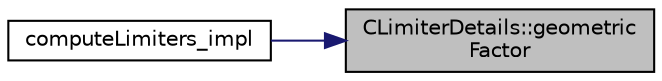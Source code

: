 digraph "CLimiterDetails::geometricFactor"
{
 // LATEX_PDF_SIZE
  edge [fontname="Helvetica",fontsize="10",labelfontname="Helvetica",labelfontsize="10"];
  node [fontname="Helvetica",fontsize="10",shape=record];
  rankdir="RL";
  Node1 [label="CLimiterDetails::geometric\lFactor",height=0.2,width=0.4,color="black", fillcolor="grey75", style="filled", fontcolor="black",tooltip="Geometric modifier (e.g. increase limiting near sharp edges)."];
  Node1 -> Node2 [dir="back",color="midnightblue",fontsize="10",style="solid",fontname="Helvetica"];
  Node2 [label="computeLimiters_impl",height=0.2,width=0.4,color="black", fillcolor="white", style="filled",URL="$group__FvmAlgos.html#ga4639562695f9dc19f098e6d00fcacde1",tooltip="Generic limiter computation for methods based on one limiter value per point (as opposed to one per e..."];
}
